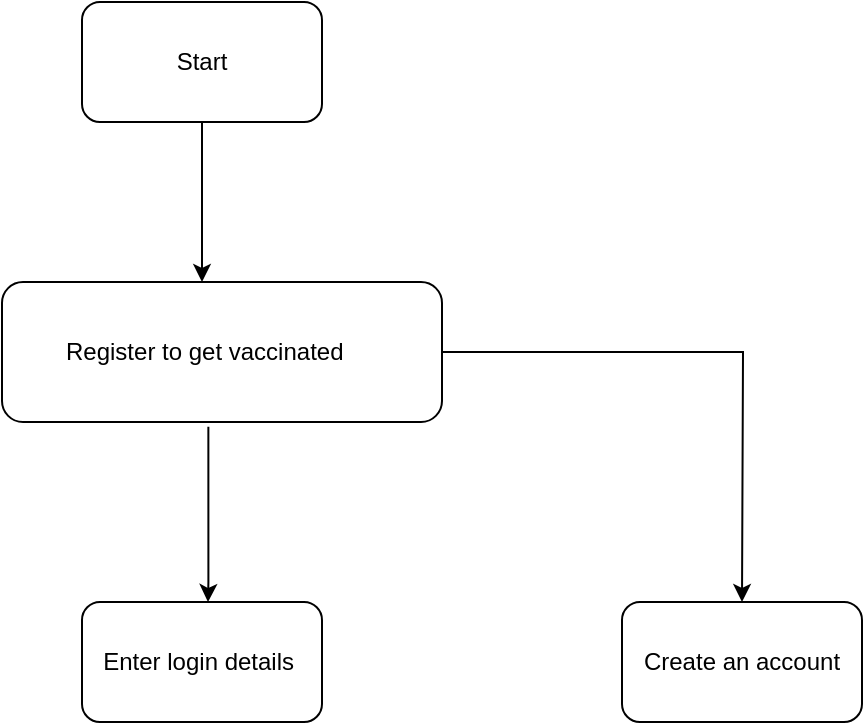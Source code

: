 <mxfile version="16.5.6" type="github">
  <diagram id="C5RBs43oDa-KdzZeNtuy" name="Page-1">
    <mxGraphModel dx="1038" dy="496" grid="1" gridSize="10" guides="1" tooltips="1" connect="1" arrows="1" fold="1" page="1" pageScale="1" pageWidth="827" pageHeight="1169" math="0" shadow="0">
      <root>
        <mxCell id="WIyWlLk6GJQsqaUBKTNV-0" />
        <mxCell id="WIyWlLk6GJQsqaUBKTNV-1" parent="WIyWlLk6GJQsqaUBKTNV-0" />
        <mxCell id="W7avnOcS8wcJJDYS4NNf-2" style="edgeStyle=orthogonalEdgeStyle;rounded=0;orthogonalLoop=1;jettySize=auto;html=1;" edge="1" parent="WIyWlLk6GJQsqaUBKTNV-1" source="W7avnOcS8wcJJDYS4NNf-0">
          <mxGeometry relative="1" as="geometry">
            <mxPoint x="330" y="220" as="targetPoint" />
          </mxGeometry>
        </mxCell>
        <mxCell id="W7avnOcS8wcJJDYS4NNf-0" value="Start" style="rounded=1;whiteSpace=wrap;html=1;fontFamily=Helvetica;" vertex="1" parent="WIyWlLk6GJQsqaUBKTNV-1">
          <mxGeometry x="270" y="80" width="120" height="60" as="geometry" />
        </mxCell>
        <mxCell id="W7avnOcS8wcJJDYS4NNf-4" style="edgeStyle=orthogonalEdgeStyle;rounded=0;orthogonalLoop=1;jettySize=auto;html=1;fontFamily=Helvetica;exitX=0.469;exitY=1.034;exitDx=0;exitDy=0;exitPerimeter=0;" edge="1" parent="WIyWlLk6GJQsqaUBKTNV-1" source="W7avnOcS8wcJJDYS4NNf-3">
          <mxGeometry relative="1" as="geometry">
            <mxPoint x="333" y="380" as="targetPoint" />
            <Array as="points">
              <mxPoint x="333" y="370" />
            </Array>
          </mxGeometry>
        </mxCell>
        <mxCell id="W7avnOcS8wcJJDYS4NNf-6" style="edgeStyle=orthogonalEdgeStyle;rounded=0;orthogonalLoop=1;jettySize=auto;html=1;fontFamily=Helvetica;" edge="1" parent="WIyWlLk6GJQsqaUBKTNV-1" source="W7avnOcS8wcJJDYS4NNf-3">
          <mxGeometry relative="1" as="geometry">
            <mxPoint x="600" y="380" as="targetPoint" />
          </mxGeometry>
        </mxCell>
        <mxCell id="W7avnOcS8wcJJDYS4NNf-3" value="&amp;nbsp; &amp;nbsp; &amp;nbsp; &amp;nbsp; &amp;nbsp;Register to get vaccinated" style="rounded=1;whiteSpace=wrap;html=1;fontFamily=Helvetica;align=left;" vertex="1" parent="WIyWlLk6GJQsqaUBKTNV-1">
          <mxGeometry x="230" y="220" width="220" height="70" as="geometry" />
        </mxCell>
        <mxCell id="W7avnOcS8wcJJDYS4NNf-5" value="Enter login details&amp;nbsp;" style="rounded=1;whiteSpace=wrap;html=1;fontFamily=Helvetica;" vertex="1" parent="WIyWlLk6GJQsqaUBKTNV-1">
          <mxGeometry x="270" y="380" width="120" height="60" as="geometry" />
        </mxCell>
        <mxCell id="W7avnOcS8wcJJDYS4NNf-7" value="Create an account" style="rounded=1;whiteSpace=wrap;html=1;fontFamily=Helvetica;" vertex="1" parent="WIyWlLk6GJQsqaUBKTNV-1">
          <mxGeometry x="540" y="380" width="120" height="60" as="geometry" />
        </mxCell>
      </root>
    </mxGraphModel>
  </diagram>
</mxfile>
